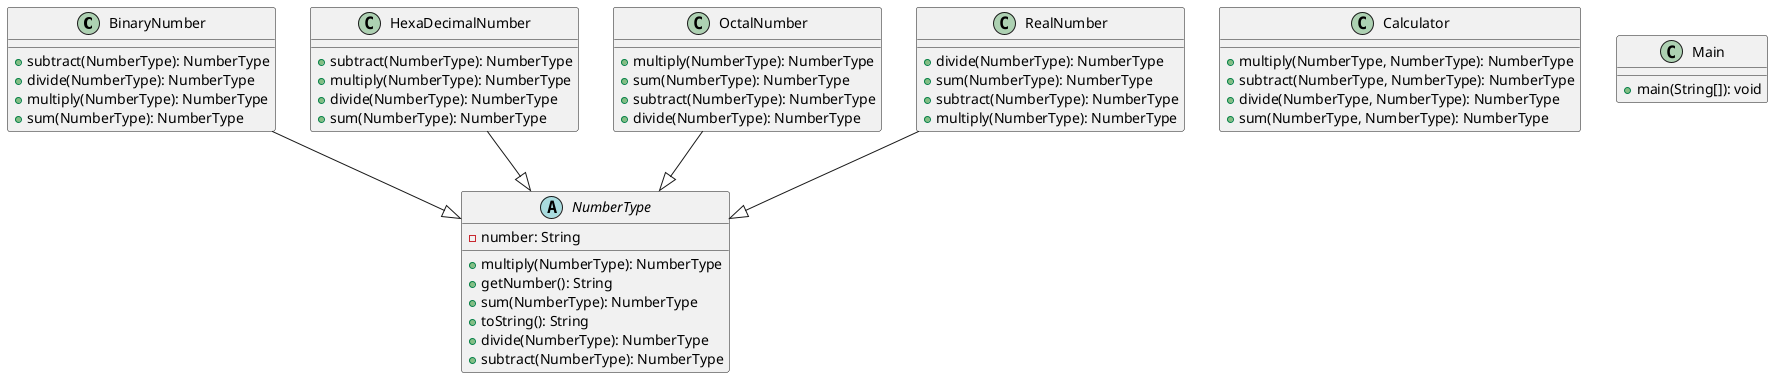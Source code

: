 @startuml
class BinaryNumber {
  + subtract(NumberType): NumberType
  + divide(NumberType): NumberType
  + multiply(NumberType): NumberType
  + sum(NumberType): NumberType
}
class Calculator {
  + multiply(NumberType, NumberType): NumberType
  + subtract(NumberType, NumberType): NumberType
  + divide(NumberType, NumberType): NumberType
  + sum(NumberType, NumberType): NumberType
}
class HexaDecimalNumber {
  + subtract(NumberType): NumberType
  + multiply(NumberType): NumberType
  + divide(NumberType): NumberType
  + sum(NumberType): NumberType
}
class Main {
  + main(String[]): void
}
abstract class NumberType {
  - number: String
  + multiply(NumberType): NumberType
  + getNumber(): String
  + sum(NumberType): NumberType
  + toString(): String
  + divide(NumberType): NumberType
  + subtract(NumberType): NumberType
}
class OctalNumber {
  + multiply(NumberType): NumberType
  + sum(NumberType): NumberType
  + subtract(NumberType): NumberType
  + divide(NumberType): NumberType
}
class RealNumber {
  + divide(NumberType): NumberType
  + sum(NumberType): NumberType
  + subtract(NumberType): NumberType
  + multiply(NumberType): NumberType
}

BinaryNumber       --|>  NumberType
HexaDecimalNumber  --|>  NumberType
OctalNumber        --|> NumberType
RealNumber         --|>  NumberType
@enduml